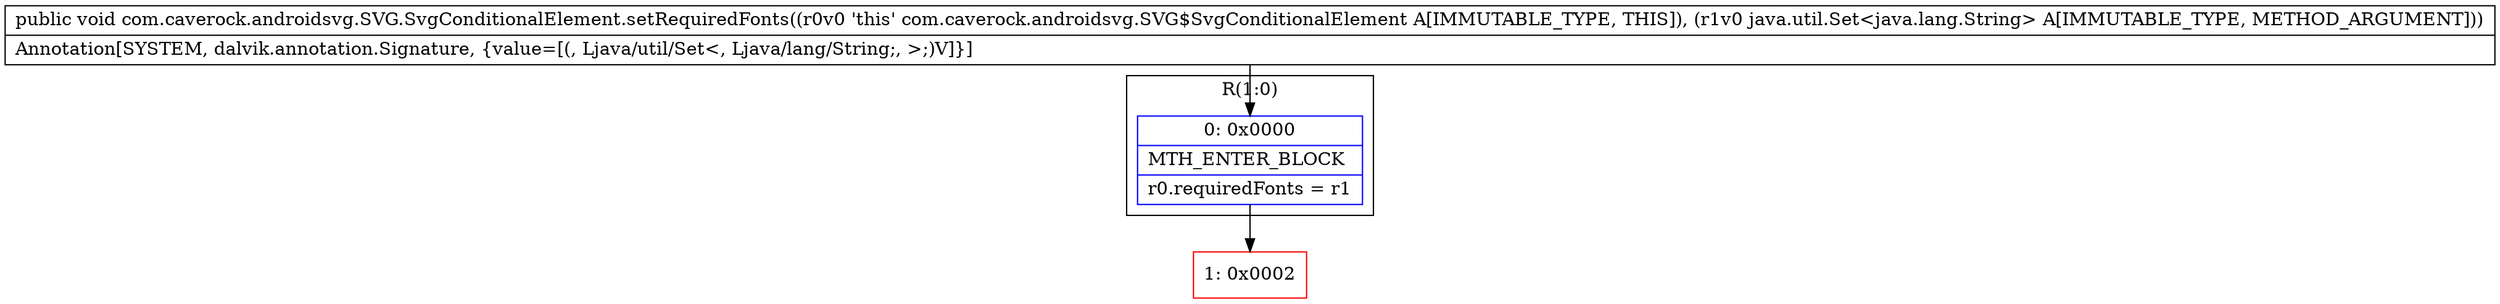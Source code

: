 digraph "CFG forcom.caverock.androidsvg.SVG.SvgConditionalElement.setRequiredFonts(Ljava\/util\/Set;)V" {
subgraph cluster_Region_2068555165 {
label = "R(1:0)";
node [shape=record,color=blue];
Node_0 [shape=record,label="{0\:\ 0x0000|MTH_ENTER_BLOCK\l|r0.requiredFonts = r1\l}"];
}
Node_1 [shape=record,color=red,label="{1\:\ 0x0002}"];
MethodNode[shape=record,label="{public void com.caverock.androidsvg.SVG.SvgConditionalElement.setRequiredFonts((r0v0 'this' com.caverock.androidsvg.SVG$SvgConditionalElement A[IMMUTABLE_TYPE, THIS]), (r1v0 java.util.Set\<java.lang.String\> A[IMMUTABLE_TYPE, METHOD_ARGUMENT]))  | Annotation[SYSTEM, dalvik.annotation.Signature, \{value=[(, Ljava\/util\/Set\<, Ljava\/lang\/String;, \>;)V]\}]\l}"];
MethodNode -> Node_0;
Node_0 -> Node_1;
}

